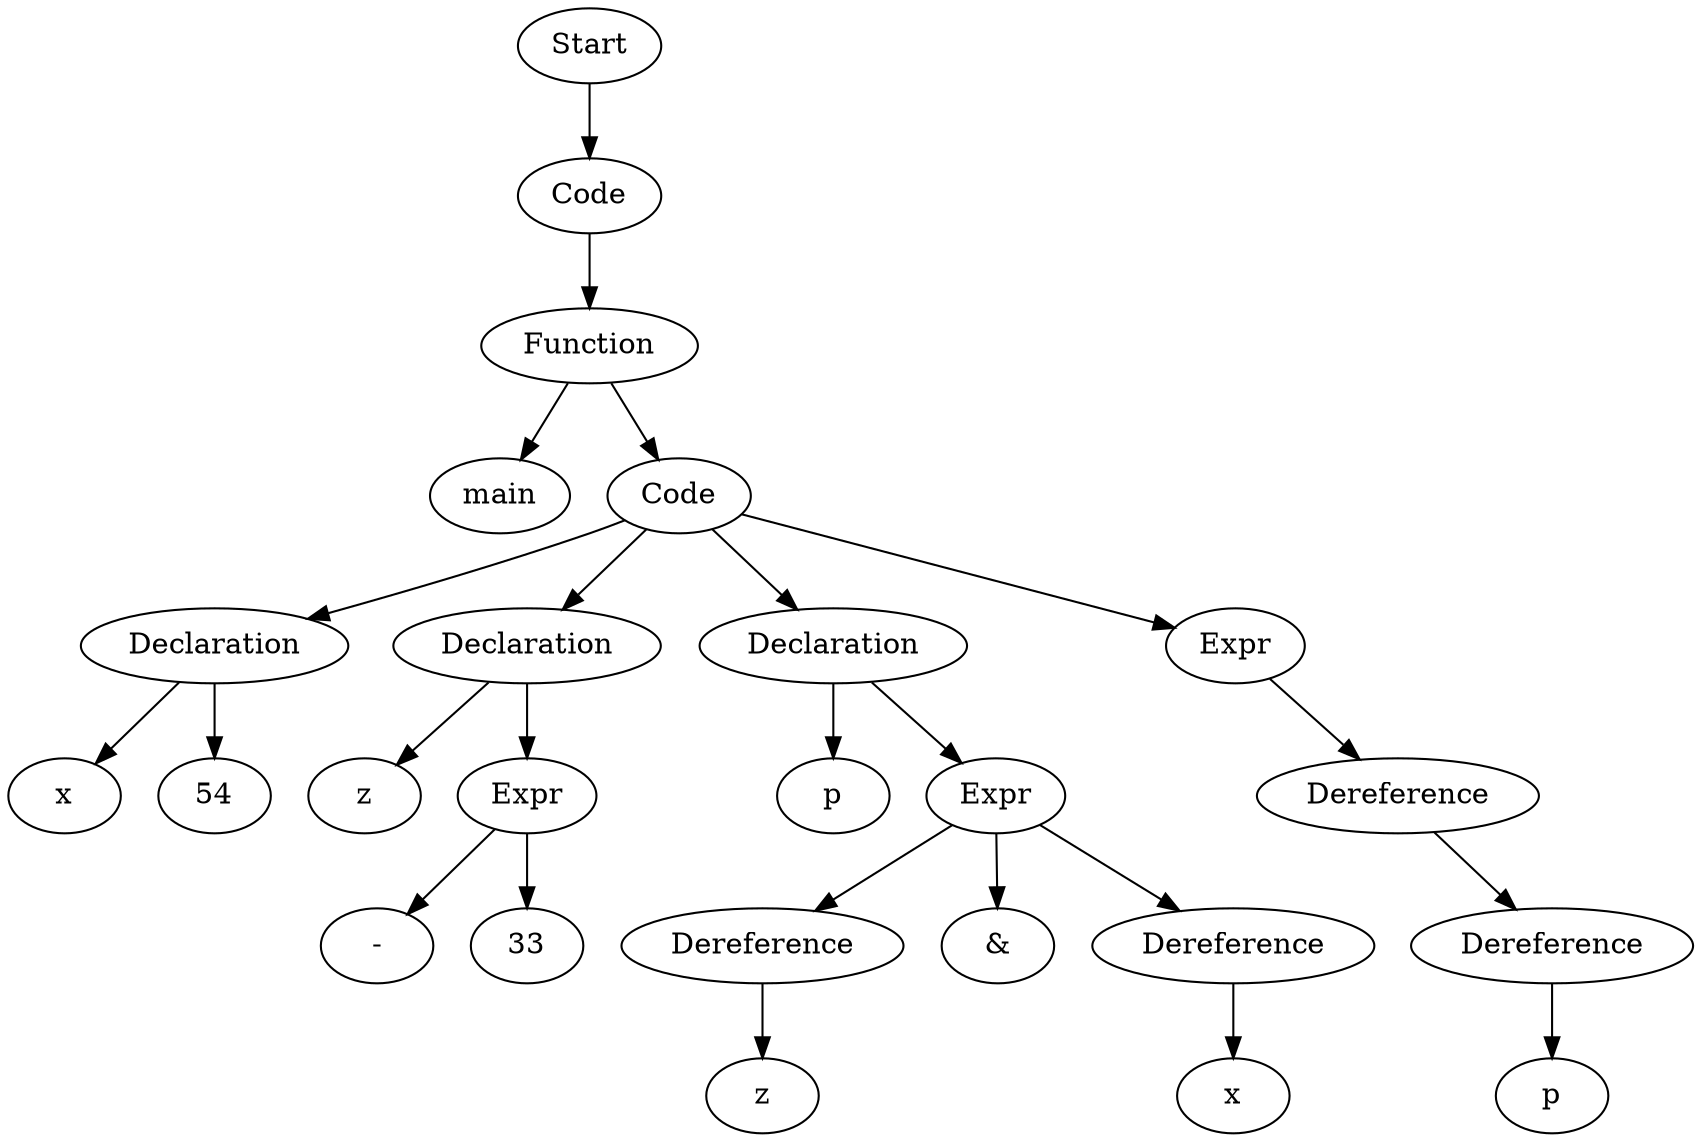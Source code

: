 digraph AST {
  "125008905827520" [label="Start"];
  "125008905827520" -> "125008905822624";
  "125008905822624" [label="Code"];
  "125008905822624" -> "125008905829584";
  "125008905829584" [label="Function"];
  "125008905829584" -> "125008905826176";
  "125008905829584" -> "125008905823104";
  "125008905826176" [label="main"];
  "125008905823104" [label="Code"];
  "125008905823104" -> "125008905819792";
  "125008905823104" -> "125008905828048";
  "125008905823104" -> "125008906065792";
  "125008905823104" -> "125008906138192";
  "125008905819792" [label="Declaration"];
  "125008905819792" -> "125008905822768";
  "125008905819792" -> "125008906305600";
  "125008905822768" [label="x"];
  "125008906305600" [label="54"];
  "125008905828048" [label="Declaration"];
  "125008905828048" -> "125008905824880";
  "125008905828048" -> "125008905629856";
  "125008905824880" [label="z"];
  "125008905629856" [label="Expr"];
  "125008905629856" -> "125008905625920";
  "125008905629856" -> "125008906138672";
  "125008905625920" [label="-"];
  "125008906138672" [label="33"];
  "125008906065792" [label="Declaration"];
  "125008906065792" -> "125008906140544";
  "125008906065792" -> "125008906137808";
  "125008906140544" [label="p"];
  "125008906137808" [label="Expr"];
  "125008906137808" -> "125008906140400";
  "125008906137808" -> "125008906138624";
  "125008906137808" -> "125008906140304";
  "125008906140400" [label="Dereference"];
  "125008906140400" -> "125008906138528";
  "125008906138528" [label="z"];
  "125008906138624" [label="&"];
  "125008906140304" [label="Dereference"];
  "125008906140304" -> "125008906133776";
  "125008906133776" [label="x"];
  "125008906138192" [label="Expr"];
  "125008906138192" -> "125008906138336";
  "125008906138336" [label="Dereference"];
  "125008906138336" -> "125008906140592";
  "125008906140592" [label="Dereference"];
  "125008906140592" -> "125008906139248";
  "125008906139248" [label="p"];
}
